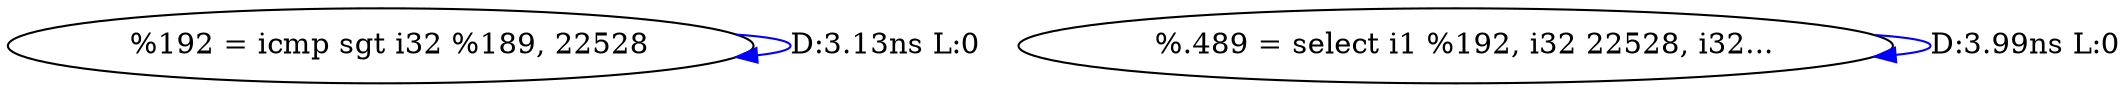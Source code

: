 digraph {
Node0x560817b0aff0[label="  %192 = icmp sgt i32 %189, 22528"];
Node0x560817b0aff0 -> Node0x560817b0aff0[label="D:3.13ns L:0",color=blue];
Node0x560817b0b0d0[label="  %.489 = select i1 %192, i32 22528, i32..."];
Node0x560817b0b0d0 -> Node0x560817b0b0d0[label="D:3.99ns L:0",color=blue];
}

